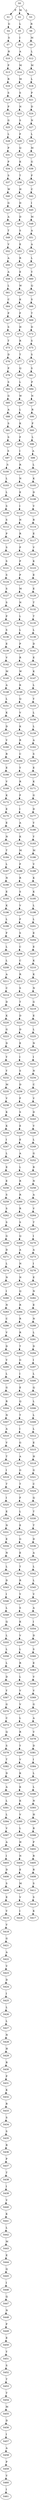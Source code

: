 strict digraph  {
	S0 -> S1 [ label = P ];
	S0 -> S2 [ label = M ];
	S0 -> S3 [ label = L ];
	S1 -> S4 [ label = G ];
	S2 -> S5 [ label = L ];
	S3 -> S6 [ label = R ];
	S4 -> S7 [ label = S ];
	S5 -> S8 [ label = I ];
	S6 -> S9 [ label = M ];
	S7 -> S10 [ label = R ];
	S8 -> S11 [ label = A ];
	S9 -> S12 [ label = L ];
	S10 -> S13 [ label = P ];
	S11 -> S14 [ label = M ];
	S12 -> S15 [ label = M ];
	S13 -> S16 [ label = R ];
	S14 -> S17 [ label = M ];
	S15 -> S18 [ label = L ];
	S16 -> S19 [ label = S ];
	S17 -> S20 [ label = S ];
	S18 -> S21 [ label = P ];
	S19 -> S22 [ label = P ];
	S20 -> S23 [ label = N ];
	S21 -> S24 [ label = D ];
	S22 -> S25 [ label = G ];
	S23 -> S26 [ label = S ];
	S24 -> S27 [ label = N ];
	S25 -> S28 [ label = L ];
	S26 -> S29 [ label = F ];
	S27 -> S30 [ label = L ];
	S28 -> S31 [ label = P ];
	S29 -> S32 [ label = Q ];
	S30 -> S33 [ label = M ];
	S31 -> S34 [ label = P ];
	S32 -> S35 [ label = K ];
	S33 -> S36 [ label = G ];
	S34 -> S37 [ label = S ];
	S35 -> S38 [ label = T ];
	S36 -> S39 [ label = F ];
	S37 -> S40 [ label = W ];
	S38 -> S41 [ label = H ];
	S39 -> S42 [ label = C ];
	S40 -> S43 [ label = G ];
	S41 -> S44 [ label = D ];
	S42 -> S45 [ label = I ];
	S43 -> S46 [ label = A ];
	S44 -> S47 [ label = D ];
	S45 -> S48 [ label = M ];
	S46 -> S49 [ label = T ];
	S47 -> S50 [ label = S ];
	S48 -> S51 [ label = A ];
	S49 -> S52 [ label = V ];
	S50 -> S53 [ label = E ];
	S51 -> S54 [ label = A ];
	S52 -> S55 [ label = A ];
	S53 -> S56 [ label = R ];
	S54 -> S57 [ label = L ];
	S55 -> S58 [ label = A ];
	S56 -> S59 [ label = E ];
	S57 -> S60 [ label = Y ];
	S58 -> S61 [ label = L ];
	S59 -> S62 [ label = W ];
	S60 -> S63 [ label = Q ];
	S61 -> S64 [ label = C ];
	S62 -> S65 [ label = K ];
	S63 -> S66 [ label = S ];
	S64 -> S67 [ label = P ];
	S65 -> S68 [ label = F ];
	S66 -> S69 [ label = T ];
	S67 -> S70 [ label = S ];
	S68 -> S71 [ label = H ];
	S69 -> S72 [ label = D ];
	S70 -> S73 [ label = T ];
	S71 -> S74 [ label = R ];
	S72 -> S75 [ label = S ];
	S73 -> S76 [ label = D ];
	S74 -> S77 [ label = T ];
	S75 -> S78 [ label = S ];
	S76 -> S79 [ label = P ];
	S77 -> S80 [ label = Q ];
	S78 -> S81 [ label = S ];
	S79 -> S82 [ label = S ];
	S80 -> S83 [ label = L ];
	S81 -> S84 [ label = P ];
	S82 -> S85 [ label = G ];
	S83 -> S86 [ label = W ];
	S84 -> S87 [ label = N ];
	S85 -> S88 [ label = A ];
	S86 -> S89 [ label = L ];
	S87 -> S90 [ label = R ];
	S88 -> S91 [ label = S ];
	S89 -> S92 [ label = K ];
	S90 -> S93 [ label = F ];
	S91 -> S94 [ label = S ];
	S92 -> S95 [ label = F ];
	S93 -> S96 [ label = L ];
	S94 -> S97 [ label = S ];
	S95 -> S98 [ label = I ];
	S96 -> S99 [ label = A ];
	S97 -> S100 [ label = S ];
	S98 -> S101 [ label = R ];
	S99 -> S102 [ label = L ];
	S100 -> S103 [ label = L ];
	S101 -> S104 [ label = N ];
	S102 -> S105 [ label = K ];
	S103 -> S106 [ label = L ];
	S104 -> S107 [ label = E ];
	S105 -> S108 [ label = D ];
	S106 -> S109 [ label = S ];
	S107 -> S110 [ label = I ];
	S108 -> S111 [ label = V ];
	S109 -> S112 [ label = S ];
	S110 -> S113 [ label = N ];
	S111 -> S114 [ label = R ];
	S112 -> S115 [ label = P ];
	S113 -> S116 [ label = R ];
	S114 -> S117 [ label = E ];
	S115 -> S118 [ label = S ];
	S116 -> S119 [ label = P ];
	S117 -> S120 [ label = V ];
	S118 -> S121 [ label = S ];
	S119 -> S122 [ label = P ];
	S120 -> S123 [ label = K ];
	S121 -> S124 [ label = S ];
	S122 -> S125 [ label = P ];
	S123 -> S126 [ label = E ];
	S124 -> S127 [ label = S ];
	S125 -> S128 [ label = M ];
	S126 -> S129 [ label = E ];
	S127 -> S130 [ label = S ];
	S128 -> S131 [ label = N ];
	S129 -> S132 [ label = T ];
	S130 -> S133 [ label = P ];
	S131 -> S134 [ label = L ];
	S132 -> S135 [ label = T ];
	S133 -> S136 [ label = S ];
	S134 -> S137 [ label = L ];
	S135 -> S138 [ label = L ];
	S136 -> S139 [ label = E ];
	S137 -> S140 [ label = P ];
	S138 -> S141 [ label = D ];
	S139 -> S142 [ label = V ];
	S140 -> S143 [ label = R ];
	S141 -> S144 [ label = E ];
	S142 -> S145 [ label = M ];
	S143 -> S146 [ label = W ];
	S144 -> S147 [ label = K ];
	S145 -> S148 [ label = A ];
	S146 -> S149 [ label = K ];
	S147 -> S150 [ label = L ];
	S148 -> S151 [ label = L ];
	S149 -> S152 [ label = Q ];
	S150 -> S153 [ label = Y ];
	S151 -> S154 [ label = K ];
	S152 -> S155 [ label = V ];
	S153 -> S156 [ label = L ];
	S154 -> S157 [ label = D ];
	S155 -> S158 [ label = K ];
	S156 -> S159 [ label = L ];
	S157 -> S160 [ label = V ];
	S158 -> S161 [ label = R ];
	S159 -> S162 [ label = A ];
	S160 -> S163 [ label = R ];
	S161 -> S164 [ label = C ];
	S162 -> S165 [ label = S ];
	S163 -> S166 [ label = E ];
	S164 -> S167 [ label = Y ];
	S165 -> S168 [ label = E ];
	S166 -> S169 [ label = V ];
	S167 -> S170 [ label = R ];
	S168 -> S171 [ label = K ];
	S169 -> S172 [ label = K ];
	S170 -> S173 [ label = F ];
	S171 -> S174 [ label = G ];
	S172 -> S175 [ label = E ];
	S173 -> S176 [ label = I ];
	S174 -> S177 [ label = D ];
	S175 -> S178 [ label = E ];
	S176 -> S179 [ label = A ];
	S177 -> S180 [ label = Y ];
	S178 -> S181 [ label = N ];
	S179 -> S182 [ label = K ];
	S180 -> S183 [ label = Y ];
	S181 -> S184 [ label = T ];
	S182 -> S185 [ label = M ];
	S183 -> S186 [ label = M ];
	S184 -> S187 [ label = L ];
	S185 -> S188 [ label = F ];
	S186 -> S189 [ label = V ];
	S187 -> S190 [ label = N ];
	S188 -> S191 [ label = R ];
	S189 -> S192 [ label = K ];
	S190 -> S193 [ label = E ];
	S191 -> S194 [ label = S ];
	S192 -> S195 [ label = K ];
	S193 -> S196 [ label = K ];
	S194 -> S197 [ label = V ];
	S195 -> S198 [ label = L ];
	S196 -> S199 [ label = L ];
	S197 -> S200 [ label = F ];
	S198 -> S201 [ label = L ];
	S199 -> S202 [ label = F ];
	S200 -> S203 [ label = S ];
	S201 -> S204 [ label = E ];
	S202 -> S205 [ label = L ];
	S203 -> S206 [ label = C ];
	S204 -> S207 [ label = E ];
	S205 -> S208 [ label = L ];
	S206 -> S209 [ label = C ];
	S207 -> S210 [ label = K ];
	S208 -> S211 [ label = A ];
	S209 -> S212 [ label = R ];
	S210 -> S213 [ label = K ];
	S211 -> S214 [ label = C ];
	S212 -> S215 [ label = S ];
	S213 -> S216 [ label = N ];
	S214 -> S217 [ label = D ];
	S215 -> S218 [ label = T ];
	S216 -> S219 [ label = G ];
	S217 -> S220 [ label = K ];
	S218 -> S221 [ label = D ];
	S219 -> S222 [ label = E ];
	S220 -> S223 [ label = G ];
	S221 -> S224 [ label = D ];
	S222 -> S225 [ label = L ];
	S223 -> S226 [ label = D ];
	S224 -> S227 [ label = E ];
	S225 -> S228 [ label = N ];
	S226 -> S229 [ label = Y ];
	S227 -> S230 [ label = I ];
	S228 -> S231 [ label = I ];
	S229 -> S232 [ label = Y ];
	S230 -> S233 [ label = S ];
	S231 -> S234 [ label = N ];
	S232 -> S235 [ label = M ];
	S233 -> S236 [ label = D ];
	S234 -> S237 [ label = C ];
	S235 -> S238 [ label = V ];
	S236 -> S239 [ label = F ];
	S237 -> S240 [ label = V ];
	S238 -> S241 [ label = K ];
	S239 -> S242 [ label = S ];
	S240 -> S243 [ label = D ];
	S241 -> S244 [ label = K ];
	S242 -> S245 [ label = E ];
	S243 -> S246 [ label = V ];
	S244 -> S247 [ label = I ];
	S245 -> S248 [ label = E ];
	S246 -> S249 [ label = L ];
	S247 -> S250 [ label = L ];
	S248 -> S251 [ label = A ];
	S249 -> S252 [ label = G ];
	S250 -> S253 [ label = E ];
	S251 -> S254 [ label = L ];
	S252 -> S255 [ label = R ];
	S253 -> S256 [ label = E ];
	S254 -> S257 [ label = R ];
	S255 -> S258 [ label = N ];
	S256 -> S259 [ label = S ];
	S257 -> S260 [ label = R ];
	S258 -> S261 [ label = A ];
	S259 -> S262 [ label = S ];
	S260 -> S263 [ label = R ];
	S261 -> S264 [ label = V ];
	S262 -> S265 [ label = S ];
	S263 -> S266 [ label = S ];
	S264 -> S267 [ label = T ];
	S265 -> S268 [ label = G ];
	S266 -> S269 [ label = Q ];
	S267 -> S270 [ label = I ];
	S268 -> S271 [ label = D ];
	S269 -> S272 [ label = A ];
	S270 -> S273 [ label = A ];
	S271 -> S274 [ label = L ];
	S272 -> S275 [ label = N ];
	S273 -> S276 [ label = I ];
	S274 -> S277 [ label = N ];
	S275 -> S278 [ label = N ];
	S276 -> S279 [ label = E ];
	S277 -> S280 [ label = I ];
	S278 -> S281 [ label = Q ];
	S279 -> S282 [ label = N ];
	S280 -> S283 [ label = N ];
	S281 -> S284 [ label = R ];
	S282 -> S285 [ label = E ];
	S283 -> S286 [ label = C ];
	S284 -> S287 [ label = R ];
	S285 -> S288 [ label = N ];
	S286 -> S289 [ label = V ];
	S287 -> S290 [ label = R ];
	S288 -> S291 [ label = L ];
	S289 -> S292 [ label = D ];
	S290 -> S293 [ label = T ];
	S291 -> S294 [ label = D ];
	S292 -> S295 [ label = V ];
	S293 -> S296 [ label = G ];
	S294 -> S297 [ label = I ];
	S295 -> S298 [ label = L ];
	S296 -> S299 [ label = I ];
	S297 -> S300 [ label = L ];
	S298 -> S301 [ label = G ];
	S299 -> S302 [ label = E ];
	S300 -> S303 [ label = Q ];
	S301 -> S304 [ label = R ];
	S302 -> S305 [ label = Q ];
	S303 -> S306 [ label = L ];
	S304 -> S307 [ label = N ];
	S305 -> S308 [ label = T ];
	S306 -> S309 [ label = L ];
	S307 -> S310 [ label = A ];
	S308 -> S311 [ label = I ];
	S309 -> S312 [ label = L ];
	S310 -> S313 [ label = V ];
	S311 -> S314 [ label = G ];
	S312 -> S315 [ label = E ];
	S313 -> S316 [ label = T ];
	S314 -> S317 [ label = A ];
	S315 -> S318 [ label = H ];
	S316 -> S319 [ label = I ];
	S317 -> S320 [ label = G ];
	S318 -> S321 [ label = G ];
	S319 -> S322 [ label = T ];
	S320 -> S323 [ label = T ];
	S321 -> S324 [ label = C ];
	S322 -> S325 [ label = I ];
	S323 -> S326 [ label = F ];
	S324 -> S327 [ label = Q ];
	S325 -> S328 [ label = E ];
	S326 -> S329 [ label = L ];
	S327 -> S330 [ label = T ];
	S328 -> S331 [ label = N ];
	S329 -> S332 [ label = E ];
	S330 -> S333 [ label = T ];
	S331 -> S334 [ label = E ];
	S332 -> S335 [ label = G ];
	S333 -> S336 [ label = D ];
	S334 -> S337 [ label = N ];
	S335 -> S338 [ label = E ];
	S336 -> S339 [ label = A ];
	S337 -> S340 [ label = L ];
	S338 -> S341 [ label = T ];
	S339 -> S342 [ label = L ];
	S340 -> S343 [ label = D ];
	S341 -> S344 [ label = R ];
	S342 -> S345 [ label = L ];
	S343 -> S346 [ label = I ];
	S344 -> S347 [ label = Y ];
	S345 -> S348 [ label = V ];
	S346 -> S349 [ label = L ];
	S347 -> S350 [ label = S ];
	S348 -> S351 [ label = A ];
	S349 -> S352 [ label = Q ];
	S350 -> S353 [ label = K ];
	S351 -> S354 [ label = I ];
	S352 -> S355 [ label = L ];
	S353 -> S356 [ label = V ];
	S354 -> S357 [ label = D ];
	S355 -> S358 [ label = L ];
	S356 -> S359 [ label = L ];
	S357 -> S360 [ label = S ];
	S358 -> S361 [ label = L ];
	S359 -> S362 [ label = R ];
	S360 -> S363 [ label = E ];
	S361 -> S364 [ label = D ];
	S362 -> S365 [ label = L ];
	S363 -> S366 [ label = V ];
	S364 -> S367 [ label = Y ];
	S365 -> S368 [ label = V ];
	S366 -> S369 [ label = V ];
	S367 -> S370 [ label = G ];
	S368 -> S371 [ label = V ];
	S369 -> S372 [ label = G ];
	S370 -> S373 [ label = C ];
	S371 -> S374 [ label = L ];
	S372 -> S375 [ label = A ];
	S373 -> S376 [ label = Q ];
	S374 -> S377 [ label = R ];
	S375 -> S378 [ label = V ];
	S376 -> S379 [ label = S ];
	S377 -> S380 [ label = Y ];
	S378 -> S381 [ label = D ];
	S379 -> S382 [ label = T ];
	S380 -> S383 [ label = V ];
	S381 -> S384 [ label = I ];
	S382 -> S385 [ label = D ];
	S383 -> S386 [ label = K ];
	S384 -> S387 [ label = L ];
	S385 -> S388 [ label = A ];
	S386 -> S389 [ label = K ];
	S387 -> S390 [ label = L ];
	S388 -> S391 [ label = L ];
	S389 -> S392 [ label = K ];
	S390 -> S393 [ label = N ];
	S391 -> S394 [ label = L ];
	S392 -> S395 [ label = V ];
	S393 -> S396 [ label = H ];
	S394 -> S397 [ label = V ];
	S395 -> S398 [ label = L ];
	S396 -> S399 [ label = R ];
	S397 -> S400 [ label = A ];
	S398 -> S401 [ label = H ];
	S399 -> S402 [ label = P ];
	S400 -> S403 [ label = I ];
	S401 -> S404 [ label = N ];
	S402 -> S405 [ label = R ];
	S403 -> S406 [ label = D ];
	S404 -> S407 [ label = E ];
	S405 -> S408 [ label = R ];
	S406 -> S409 [ label = S ];
	S407 -> S410 [ label = M ];
	S408 -> S411 [ label = S ];
	S409 -> S412 [ label = E ];
	S410 -> S413 [ label = V ];
	S411 -> S414 [ label = S ];
	S412 -> S415 [ label = V ];
	S413 -> S416 [ label = I ];
	S414 -> S417 [ label = K ];
	S415 -> S418 [ label = V ];
	S418 -> S421 [ label = G ];
	S421 -> S422 [ label = A ];
	S422 -> S423 [ label = V ];
	S423 -> S424 [ label = D ];
	S424 -> S425 [ label = I ];
	S425 -> S426 [ label = L ];
	S426 -> S427 [ label = L ];
	S427 -> S428 [ label = N ];
	S428 -> S429 [ label = H ];
	S429 -> S430 [ label = R ];
	S430 -> S431 [ label = P ];
	S431 -> S432 [ label = K ];
	S432 -> S433 [ label = R ];
	S433 -> S434 [ label = S ];
	S434 -> S435 [ label = S ];
	S435 -> S436 [ label = R ];
	S436 -> S437 [ label = P ];
	S437 -> S438 [ label = T ];
	S438 -> S439 [ label = I ];
	S439 -> S440 [ label = V ];
	S440 -> S441 [ label = K ];
	S441 -> S442 [ label = L ];
	S442 -> S443 [ label = M ];
	S443 -> S444 [ label = E ];
	S444 -> S445 [ label = Q ];
	S445 -> S446 [ label = I ];
	S446 -> S447 [ label = Q ];
	S447 -> S448 [ label = N ];
	S448 -> S449 [ label = P ];
	S449 -> S450 [ label = E ];
	S450 -> S451 [ label = Y ];
	S451 -> S452 [ label = S ];
	S452 -> S453 [ label = T ];
	S453 -> S454 [ label = T ];
	S454 -> S455 [ label = M ];
	S455 -> S456 [ label = D ];
	S456 -> S457 [ label = I ];
	S457 -> S458 [ label = A ];
	S458 -> S459 [ label = P ];
	S459 -> S460 [ label = V ];
	S460 -> S461 [ label = I ];
}
